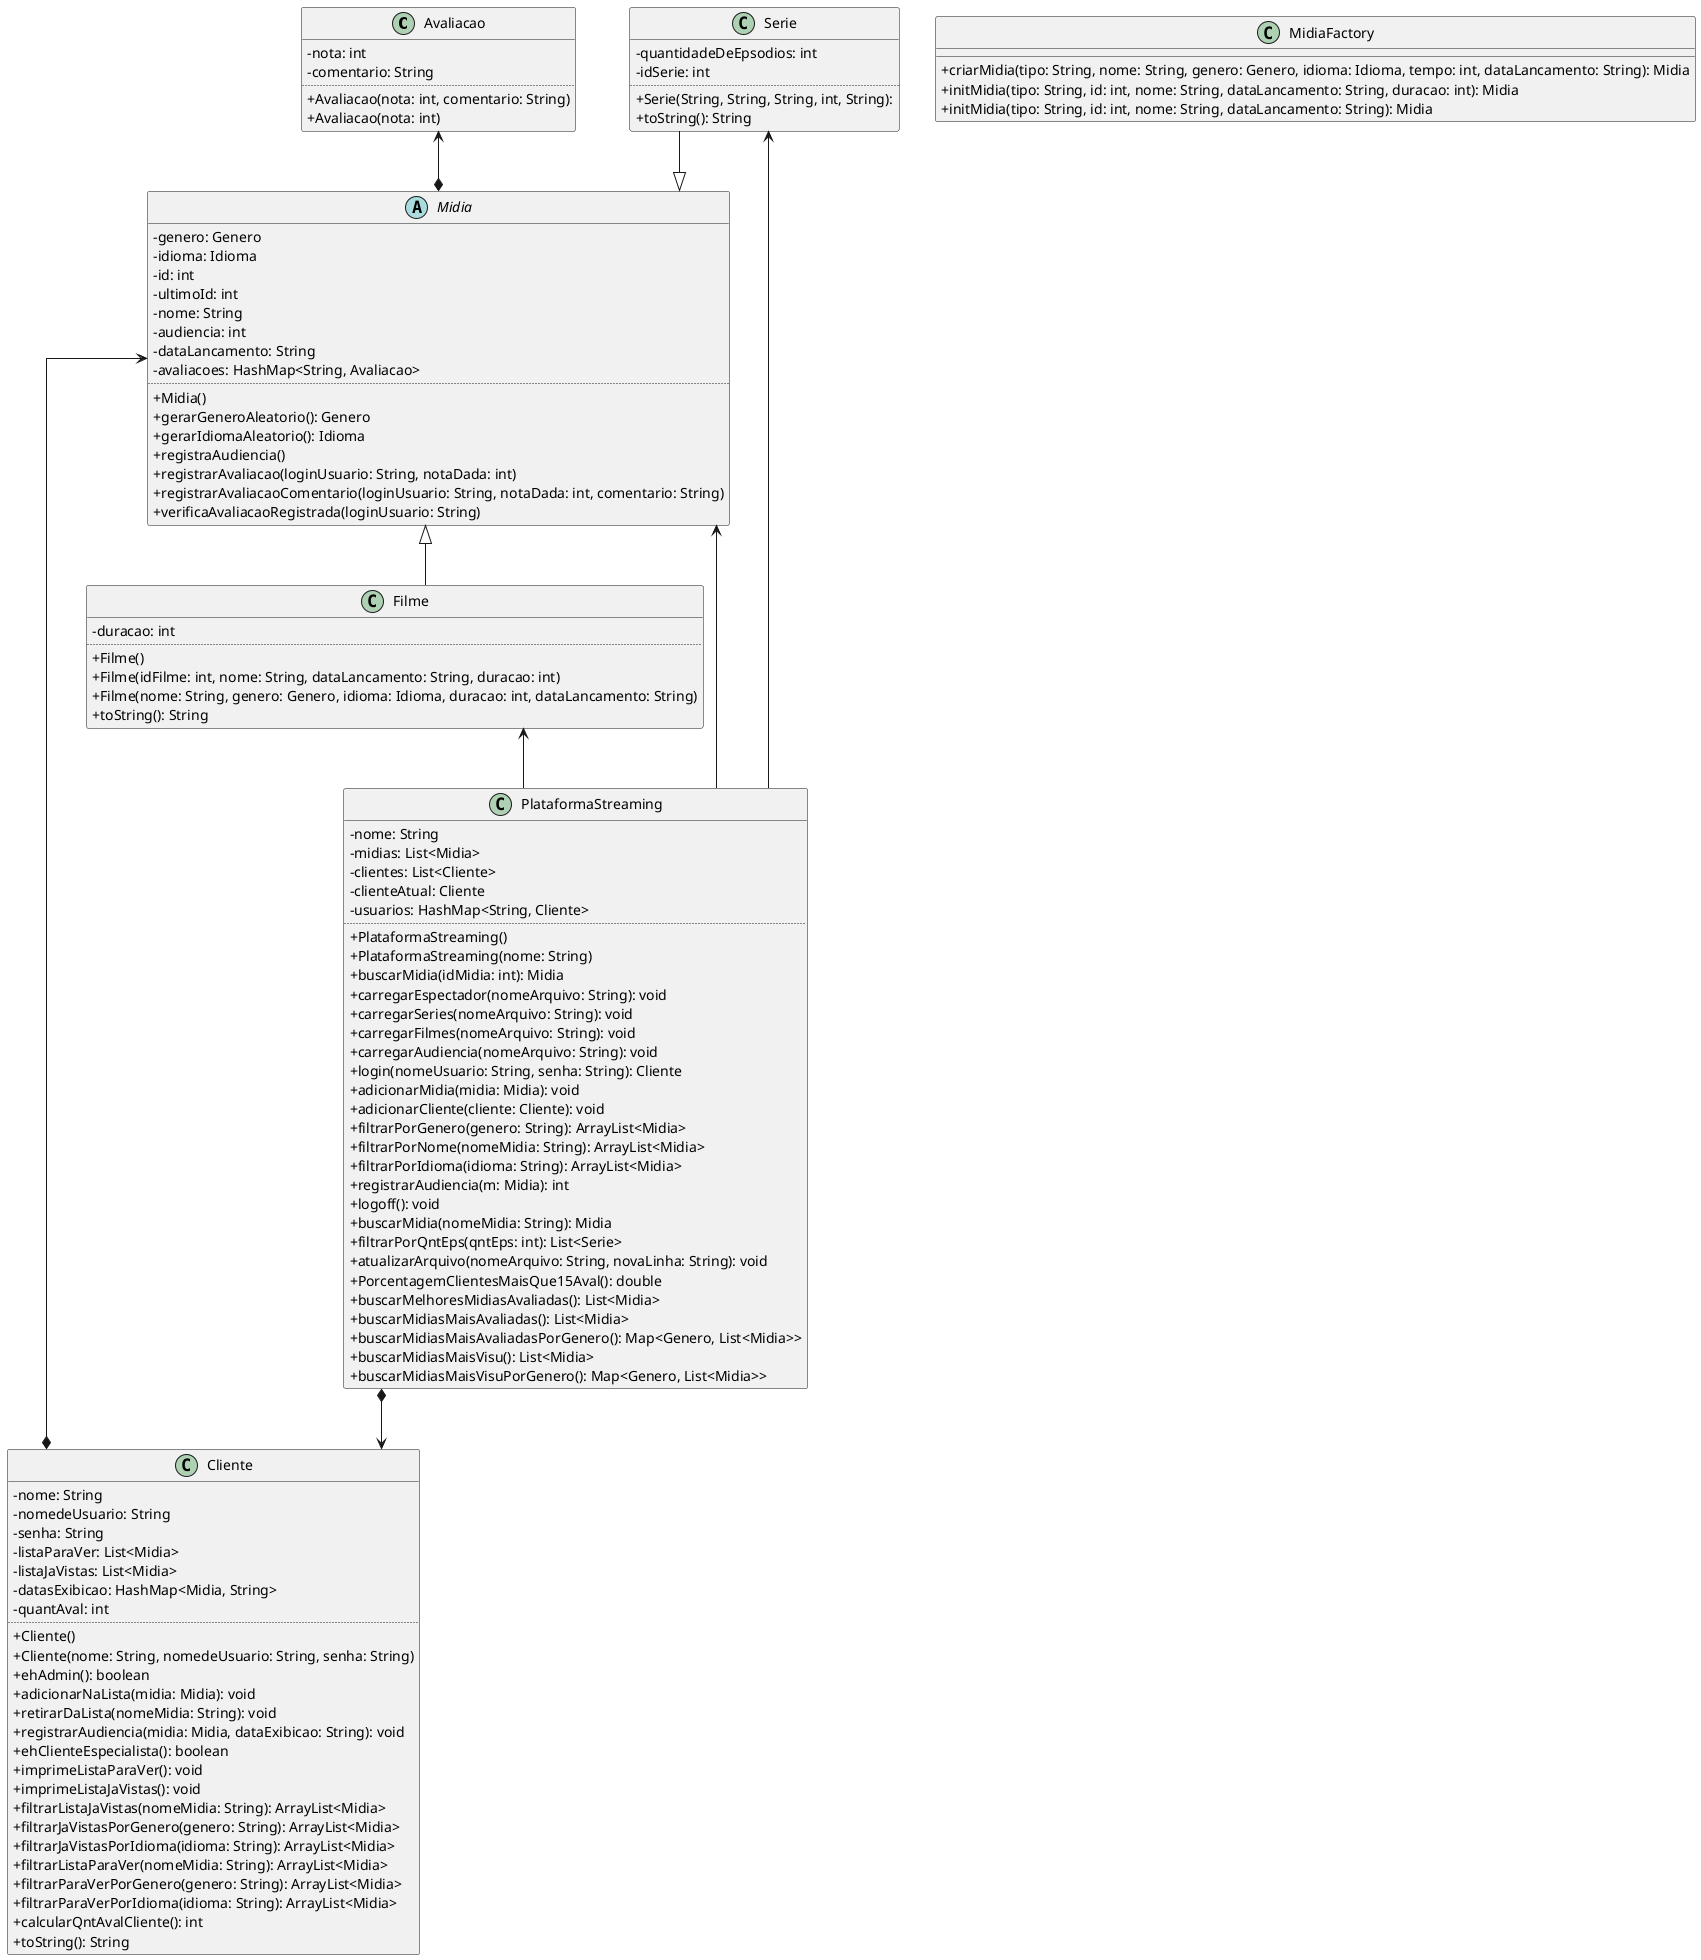 @startuml
skinparam linetype ortho
skinparam classAttributeIconSize 0

class Avaliacao {
        - nota: int
        - comentario: String
        ..
        + Avaliacao(nota: int, comentario: String)
        + Avaliacao(nota: int)
    }

class Cliente {
        - nome: String
        - nomedeUsuario: String
        - senha: String
        - listaParaVer: List<Midia>
        - listaJaVistas: List<Midia>
        - datasExibicao: HashMap<Midia, String>
        - quantAval: int
        ..
        + Cliente()
        + Cliente(nome: String, nomedeUsuario: String, senha: String)
        + ehAdmin(): boolean
        + adicionarNaLista(midia: Midia): void
        + retirarDaLista(nomeMidia: String): void
        + registrarAudiencia(midia: Midia, dataExibicao: String): void
        + ehClienteEspecialista(): boolean
        + imprimeListaParaVer(): void
        + imprimeListaJaVistas(): void
        + filtrarListaJaVistas(nomeMidia: String): ArrayList<Midia>
        + filtrarJaVistasPorGenero(genero: String): ArrayList<Midia>
        + filtrarJaVistasPorIdioma(idioma: String): ArrayList<Midia>
        + filtrarListaParaVer(nomeMidia: String): ArrayList<Midia>
        + filtrarParaVerPorGenero(genero: String): ArrayList<Midia>
        + filtrarParaVerPorIdioma(idioma: String): ArrayList<Midia>
        + calcularQntAvalCliente(): int
        + toString(): String
    }

class Filme {
        - duracao: int
        ..
        + Filme()
        + Filme(idFilme: int, nome: String, dataLancamento: String, duracao: int)
        + Filme(nome: String, genero: Genero, idioma: Idioma, duracao: int, dataLancamento: String)
        + toString(): String
    }

abstract class Midia {
        - genero: Genero
        - idioma: Idioma
        - id: int
        - ultimoId: int
        - nome: String
        - audiencia: int
        - dataLancamento: String
        - avaliacoes: HashMap<String, Avaliacao>
        ..
        + Midia()
        + gerarGeneroAleatorio(): Genero
        + gerarIdiomaAleatorio(): Idioma
        + registraAudiencia()
        + registrarAvaliacao(loginUsuario: String, notaDada: int)
        + registrarAvaliacaoComentario(loginUsuario: String, notaDada: int, comentario: String)
        + verificaAvaliacaoRegistrada(loginUsuario: String)
    }

class MidiaFactory {
        + criarMidia(tipo: String, nome: String, genero: Genero, idioma: Idioma, tempo: int, dataLancamento: String): Midia
        + initMidia(tipo: String, id: int, nome: String, dataLancamento: String, duracao: int): Midia
        + initMidia(tipo: String, id: int, nome: String, dataLancamento: String): Midia
    }

class PlataformaStreaming {
        - nome: String
        - midias: List<Midia>
        - clientes: List<Cliente>
        - clienteAtual: Cliente
        - usuarios: HashMap<String, Cliente>
        ..
        + PlataformaStreaming()
        + PlataformaStreaming(nome: String)
        + buscarMidia(idMidia: int): Midia
        + carregarEspectador(nomeArquivo: String): void
        + carregarSeries(nomeArquivo: String): void
        + carregarFilmes(nomeArquivo: String): void
        + carregarAudiencia(nomeArquivo: String): void
        + login(nomeUsuario: String, senha: String): Cliente
        + adicionarMidia(midia: Midia): void
        + adicionarCliente(cliente: Cliente): void
        + filtrarPorGenero(genero: String): ArrayList<Midia>
        + filtrarPorNome(nomeMidia: String): ArrayList<Midia>
        + filtrarPorIdioma(idioma: String): ArrayList<Midia>
        + registrarAudiencia(m: Midia): int
        + logoff(): void
        + buscarMidia(nomeMidia: String): Midia
        + filtrarPorQntEps(qntEps: int): List<Serie>
        + atualizarArquivo(nomeArquivo: String, novaLinha: String): void
        + PorcentagemClientesMaisQue15Aval(): double
        + buscarMelhoresMidiasAvaliadas(): List<Midia>
        + buscarMidiasMaisAvaliadas(): List<Midia>
        + buscarMidiasMaisAvaliadasPorGenero(): Map<Genero, List<Midia>>
        + buscarMidiasMaisVisu(): List<Midia>
        + buscarMidiasMaisVisuPorGenero(): Map<Genero, List<Midia>>
    }

class Serie {
  - quantidadeDeEpsodios: int
  - idSerie: int
  ..
  + Serie(String, String, String, int, String):
  + toString(): String
}

Midia  <--  PlataformaStreaming
Midia  <|--  Filme
Serie  --|>  Midia
Avaliacao  <--*  Midia
Filme  <--  PlataformaStreaming
Serie  <--  PlataformaStreaming
Cliente  *-->  Midia
PlataformaStreaming  *--> Cliente
@enduml